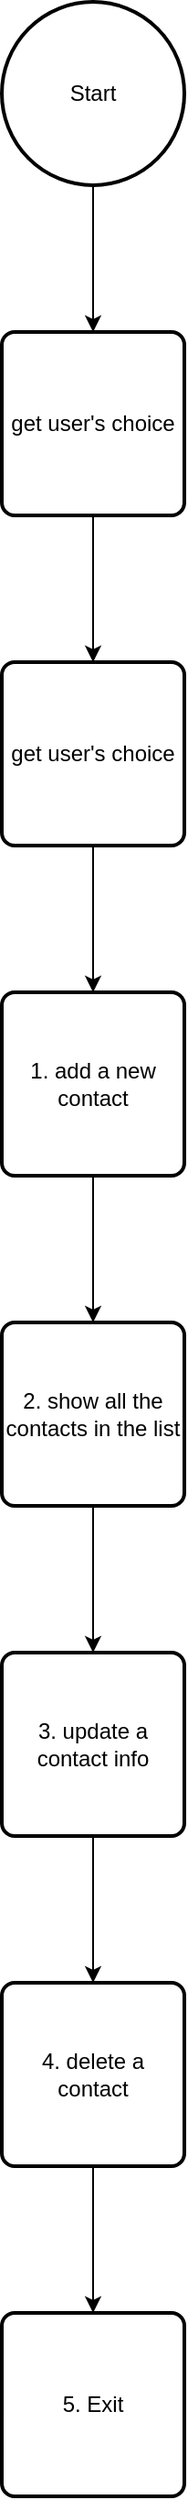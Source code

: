 <mxfile version="14.2.7" type="device"><diagram id="jb1qY-9LeYyL-sp7kyoM" name="Page-1"><mxGraphModel dx="1186" dy="1635" grid="1" gridSize="10" guides="1" tooltips="1" connect="1" arrows="1" fold="1" page="1" pageScale="1" pageWidth="850" pageHeight="1100" math="0" shadow="0"><root><mxCell id="0"/><mxCell id="1" parent="0"/><mxCell id="VIWziGrEvsiMso0iTfnN-15" style="edgeStyle=orthogonalEdgeStyle;rounded=0;orthogonalLoop=1;jettySize=auto;html=1;exitX=0.5;exitY=1;exitDx=0;exitDy=0;exitPerimeter=0;entryX=0.5;entryY=0;entryDx=0;entryDy=0;" edge="1" parent="1" source="VIWziGrEvsiMso0iTfnN-1" target="VIWziGrEvsiMso0iTfnN-2"><mxGeometry relative="1" as="geometry"/></mxCell><mxCell id="VIWziGrEvsiMso0iTfnN-1" value="Start" style="strokeWidth=2;html=1;shape=mxgraph.flowchart.start_2;whiteSpace=wrap;" vertex="1" parent="1"><mxGeometry x="90" width="100" height="100" as="geometry"/></mxCell><mxCell id="VIWziGrEvsiMso0iTfnN-4" value="" style="edgeStyle=orthogonalEdgeStyle;rounded=0;orthogonalLoop=1;jettySize=auto;html=1;" edge="1" parent="1" source="VIWziGrEvsiMso0iTfnN-2" target="VIWziGrEvsiMso0iTfnN-3"><mxGeometry relative="1" as="geometry"/></mxCell><mxCell id="VIWziGrEvsiMso0iTfnN-2" value="get user's choice" style="rounded=1;whiteSpace=wrap;html=1;absoluteArcSize=1;arcSize=14;strokeWidth=2;" vertex="1" parent="1"><mxGeometry x="90" y="180" width="100" height="100" as="geometry"/></mxCell><mxCell id="VIWziGrEvsiMso0iTfnN-6" value="" style="edgeStyle=orthogonalEdgeStyle;rounded=0;orthogonalLoop=1;jettySize=auto;html=1;" edge="1" parent="1" source="VIWziGrEvsiMso0iTfnN-3" target="VIWziGrEvsiMso0iTfnN-5"><mxGeometry relative="1" as="geometry"/></mxCell><mxCell id="VIWziGrEvsiMso0iTfnN-3" value="get user's choice" style="rounded=1;whiteSpace=wrap;html=1;absoluteArcSize=1;arcSize=14;strokeWidth=2;" vertex="1" parent="1"><mxGeometry x="90" y="360" width="100" height="100" as="geometry"/></mxCell><mxCell id="VIWziGrEvsiMso0iTfnN-8" value="" style="edgeStyle=orthogonalEdgeStyle;rounded=0;orthogonalLoop=1;jettySize=auto;html=1;" edge="1" parent="1" source="VIWziGrEvsiMso0iTfnN-5" target="VIWziGrEvsiMso0iTfnN-7"><mxGeometry relative="1" as="geometry"/></mxCell><mxCell id="VIWziGrEvsiMso0iTfnN-5" value="1. add a new contact" style="rounded=1;whiteSpace=wrap;html=1;absoluteArcSize=1;arcSize=14;strokeWidth=2;" vertex="1" parent="1"><mxGeometry x="90" y="540" width="100" height="100" as="geometry"/></mxCell><mxCell id="VIWziGrEvsiMso0iTfnN-10" value="" style="edgeStyle=orthogonalEdgeStyle;rounded=0;orthogonalLoop=1;jettySize=auto;html=1;" edge="1" parent="1" source="VIWziGrEvsiMso0iTfnN-7" target="VIWziGrEvsiMso0iTfnN-9"><mxGeometry relative="1" as="geometry"/></mxCell><mxCell id="VIWziGrEvsiMso0iTfnN-7" value="2. show all the contacts in the list" style="rounded=1;whiteSpace=wrap;html=1;absoluteArcSize=1;arcSize=14;strokeWidth=2;" vertex="1" parent="1"><mxGeometry x="90" y="720" width="100" height="100" as="geometry"/></mxCell><mxCell id="VIWziGrEvsiMso0iTfnN-12" value="" style="edgeStyle=orthogonalEdgeStyle;rounded=0;orthogonalLoop=1;jettySize=auto;html=1;" edge="1" parent="1" source="VIWziGrEvsiMso0iTfnN-9" target="VIWziGrEvsiMso0iTfnN-11"><mxGeometry relative="1" as="geometry"/></mxCell><mxCell id="VIWziGrEvsiMso0iTfnN-9" value="3. update a contact info" style="rounded=1;whiteSpace=wrap;html=1;absoluteArcSize=1;arcSize=14;strokeWidth=2;" vertex="1" parent="1"><mxGeometry x="90" y="900" width="100" height="100" as="geometry"/></mxCell><mxCell id="VIWziGrEvsiMso0iTfnN-14" value="" style="edgeStyle=orthogonalEdgeStyle;rounded=0;orthogonalLoop=1;jettySize=auto;html=1;" edge="1" parent="1" source="VIWziGrEvsiMso0iTfnN-11" target="VIWziGrEvsiMso0iTfnN-13"><mxGeometry relative="1" as="geometry"/></mxCell><mxCell id="VIWziGrEvsiMso0iTfnN-11" value="4. delete a contact" style="rounded=1;whiteSpace=wrap;html=1;absoluteArcSize=1;arcSize=14;strokeWidth=2;" vertex="1" parent="1"><mxGeometry x="90" y="1080" width="100" height="100" as="geometry"/></mxCell><mxCell id="VIWziGrEvsiMso0iTfnN-13" value="5. Exit" style="rounded=1;whiteSpace=wrap;html=1;absoluteArcSize=1;arcSize=14;strokeWidth=2;" vertex="1" parent="1"><mxGeometry x="90" y="1260" width="100" height="100" as="geometry"/></mxCell></root></mxGraphModel></diagram></mxfile>